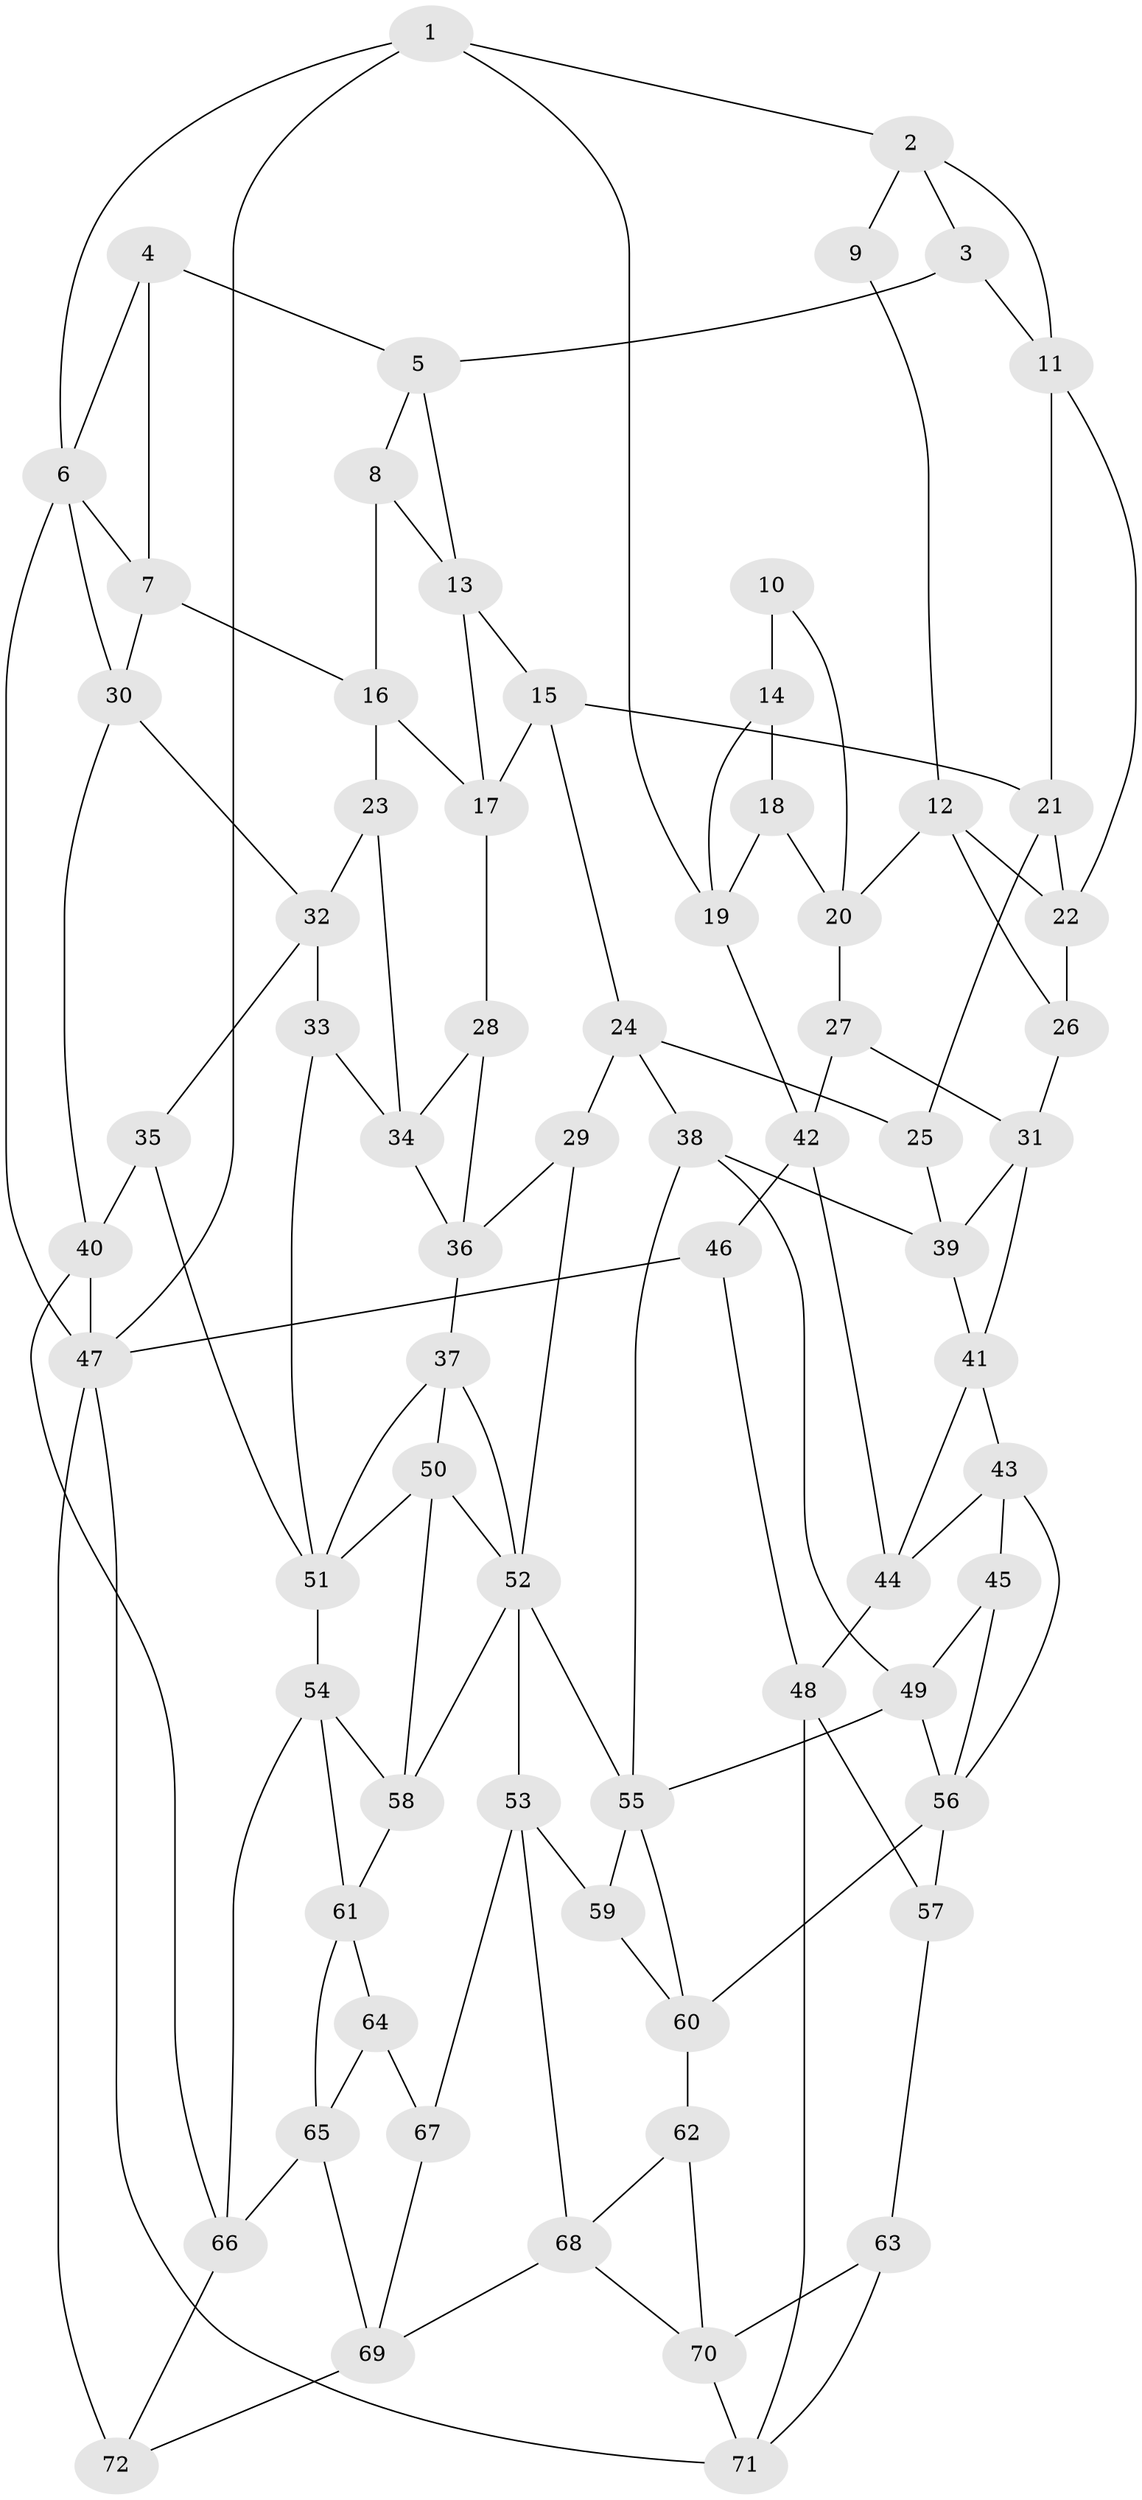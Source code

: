 // original degree distribution, {3: 0.027972027972027972, 6: 0.2097902097902098, 5: 0.5594405594405595, 4: 0.20279720279720279}
// Generated by graph-tools (version 1.1) at 2025/51/03/09/25 03:51:05]
// undirected, 72 vertices, 135 edges
graph export_dot {
graph [start="1"]
  node [color=gray90,style=filled];
  1;
  2;
  3;
  4;
  5;
  6;
  7;
  8;
  9;
  10;
  11;
  12;
  13;
  14;
  15;
  16;
  17;
  18;
  19;
  20;
  21;
  22;
  23;
  24;
  25;
  26;
  27;
  28;
  29;
  30;
  31;
  32;
  33;
  34;
  35;
  36;
  37;
  38;
  39;
  40;
  41;
  42;
  43;
  44;
  45;
  46;
  47;
  48;
  49;
  50;
  51;
  52;
  53;
  54;
  55;
  56;
  57;
  58;
  59;
  60;
  61;
  62;
  63;
  64;
  65;
  66;
  67;
  68;
  69;
  70;
  71;
  72;
  1 -- 2 [weight=1.0];
  1 -- 6 [weight=1.0];
  1 -- 19 [weight=1.0];
  1 -- 47 [weight=1.0];
  2 -- 3 [weight=1.0];
  2 -- 9 [weight=1.0];
  2 -- 11 [weight=1.0];
  3 -- 5 [weight=1.0];
  3 -- 11 [weight=1.0];
  4 -- 5 [weight=1.0];
  4 -- 6 [weight=1.0];
  4 -- 7 [weight=1.0];
  5 -- 8 [weight=1.0];
  5 -- 13 [weight=1.0];
  6 -- 7 [weight=1.0];
  6 -- 30 [weight=1.0];
  6 -- 47 [weight=1.0];
  7 -- 16 [weight=1.0];
  7 -- 30 [weight=1.0];
  8 -- 13 [weight=1.0];
  8 -- 16 [weight=1.0];
  9 -- 12 [weight=1.0];
  10 -- 14 [weight=2.0];
  10 -- 20 [weight=1.0];
  11 -- 21 [weight=1.0];
  11 -- 22 [weight=1.0];
  12 -- 20 [weight=1.0];
  12 -- 22 [weight=1.0];
  12 -- 26 [weight=1.0];
  13 -- 15 [weight=1.0];
  13 -- 17 [weight=1.0];
  14 -- 18 [weight=1.0];
  14 -- 19 [weight=1.0];
  15 -- 17 [weight=1.0];
  15 -- 21 [weight=1.0];
  15 -- 24 [weight=1.0];
  16 -- 17 [weight=1.0];
  16 -- 23 [weight=1.0];
  17 -- 28 [weight=1.0];
  18 -- 19 [weight=1.0];
  18 -- 20 [weight=1.0];
  19 -- 42 [weight=1.0];
  20 -- 27 [weight=1.0];
  21 -- 22 [weight=1.0];
  21 -- 25 [weight=1.0];
  22 -- 26 [weight=1.0];
  23 -- 32 [weight=1.0];
  23 -- 34 [weight=1.0];
  24 -- 25 [weight=1.0];
  24 -- 29 [weight=1.0];
  24 -- 38 [weight=1.0];
  25 -- 39 [weight=1.0];
  26 -- 31 [weight=1.0];
  27 -- 31 [weight=1.0];
  27 -- 42 [weight=1.0];
  28 -- 34 [weight=1.0];
  28 -- 36 [weight=1.0];
  29 -- 36 [weight=1.0];
  29 -- 52 [weight=1.0];
  30 -- 32 [weight=1.0];
  30 -- 40 [weight=1.0];
  31 -- 39 [weight=1.0];
  31 -- 41 [weight=1.0];
  32 -- 33 [weight=1.0];
  32 -- 35 [weight=1.0];
  33 -- 34 [weight=1.0];
  33 -- 51 [weight=1.0];
  34 -- 36 [weight=1.0];
  35 -- 40 [weight=1.0];
  35 -- 51 [weight=1.0];
  36 -- 37 [weight=1.0];
  37 -- 50 [weight=1.0];
  37 -- 51 [weight=1.0];
  37 -- 52 [weight=1.0];
  38 -- 39 [weight=1.0];
  38 -- 49 [weight=1.0];
  38 -- 55 [weight=1.0];
  39 -- 41 [weight=1.0];
  40 -- 47 [weight=1.0];
  40 -- 66 [weight=1.0];
  41 -- 43 [weight=1.0];
  41 -- 44 [weight=1.0];
  42 -- 44 [weight=1.0];
  42 -- 46 [weight=1.0];
  43 -- 44 [weight=1.0];
  43 -- 45 [weight=1.0];
  43 -- 56 [weight=1.0];
  44 -- 48 [weight=1.0];
  45 -- 49 [weight=1.0];
  45 -- 56 [weight=1.0];
  46 -- 47 [weight=1.0];
  46 -- 48 [weight=1.0];
  47 -- 71 [weight=1.0];
  47 -- 72 [weight=1.0];
  48 -- 57 [weight=1.0];
  48 -- 71 [weight=1.0];
  49 -- 55 [weight=1.0];
  49 -- 56 [weight=1.0];
  50 -- 51 [weight=1.0];
  50 -- 52 [weight=1.0];
  50 -- 58 [weight=1.0];
  51 -- 54 [weight=2.0];
  52 -- 53 [weight=1.0];
  52 -- 55 [weight=1.0];
  52 -- 58 [weight=1.0];
  53 -- 59 [weight=1.0];
  53 -- 67 [weight=1.0];
  53 -- 68 [weight=1.0];
  54 -- 58 [weight=1.0];
  54 -- 61 [weight=1.0];
  54 -- 66 [weight=1.0];
  55 -- 59 [weight=2.0];
  55 -- 60 [weight=1.0];
  56 -- 57 [weight=2.0];
  56 -- 60 [weight=1.0];
  57 -- 63 [weight=1.0];
  58 -- 61 [weight=1.0];
  59 -- 60 [weight=1.0];
  60 -- 62 [weight=1.0];
  61 -- 64 [weight=1.0];
  61 -- 65 [weight=1.0];
  62 -- 68 [weight=1.0];
  62 -- 70 [weight=1.0];
  63 -- 70 [weight=1.0];
  63 -- 71 [weight=1.0];
  64 -- 65 [weight=1.0];
  64 -- 67 [weight=2.0];
  65 -- 66 [weight=1.0];
  65 -- 69 [weight=1.0];
  66 -- 72 [weight=1.0];
  67 -- 69 [weight=1.0];
  68 -- 69 [weight=1.0];
  68 -- 70 [weight=1.0];
  69 -- 72 [weight=1.0];
  70 -- 71 [weight=1.0];
}
